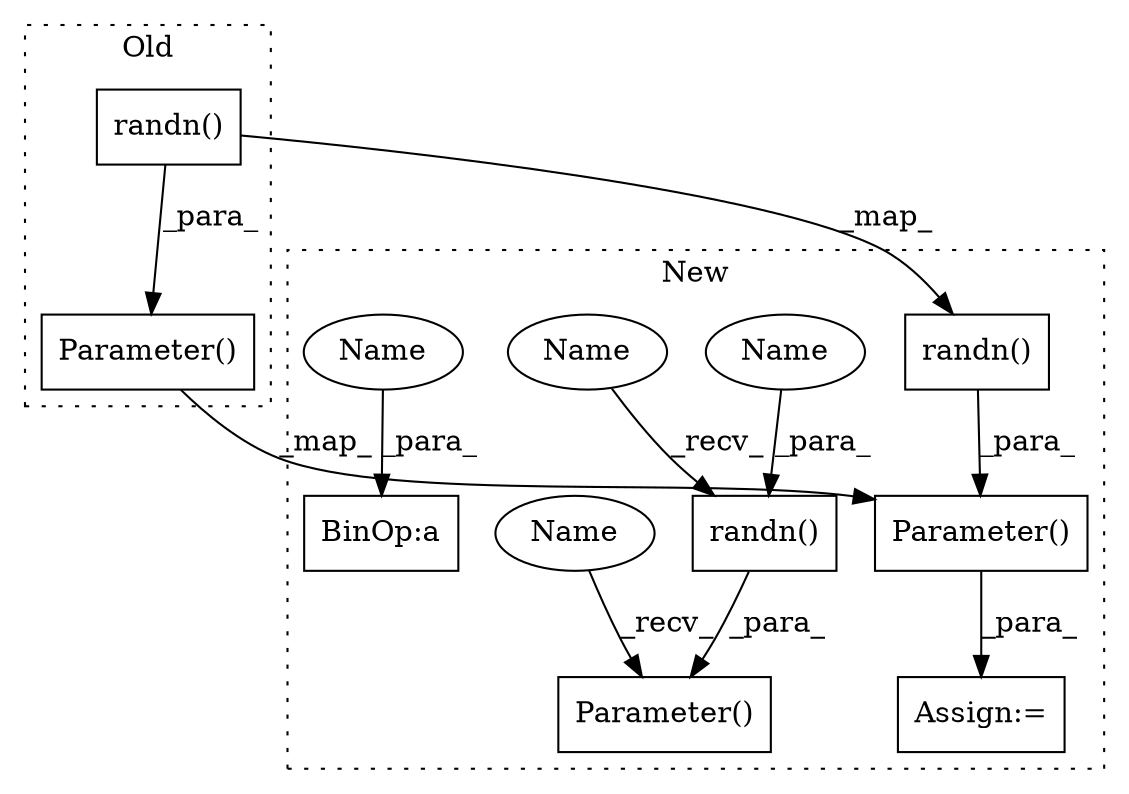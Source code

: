 digraph G {
subgraph cluster0 {
1 [label="randn()" a="75" s="11570,11605" l="12,1" shape="box"];
3 [label="Parameter()" a="75" s="11557,11606" l="13,1" shape="box"];
label = "Old";
style="dotted";
}
subgraph cluster1 {
2 [label="randn()" a="75" s="11959,11993" l="12,1" shape="box"];
4 [label="Parameter()" a="75" s="11946,11994" l="13,1" shape="box"];
5 [label="Assign:=" a="68" s="11943" l="3" shape="box"];
6 [label="randn()" a="75" s="12123,12162" l="12,1" shape="box"];
7 [label="Parameter()" a="75" s="12110,12163" l="13,1" shape="box"];
8 [label="BinOp:a" a="82" s="12064" l="3" shape="box"];
9 [label="Name" a="87" s="12138" l="5" shape="ellipse"];
10 [label="Name" a="87" s="12123" l="5" shape="ellipse"];
11 [label="Name" a="87" s="12110" l="2" shape="ellipse"];
12 [label="Name" a="87" s="12061" l="3" shape="ellipse"];
label = "New";
style="dotted";
}
1 -> 3 [label="_para_"];
1 -> 2 [label="_map_"];
2 -> 4 [label="_para_"];
3 -> 4 [label="_map_"];
4 -> 5 [label="_para_"];
6 -> 7 [label="_para_"];
9 -> 6 [label="_para_"];
10 -> 6 [label="_recv_"];
11 -> 7 [label="_recv_"];
12 -> 8 [label="_para_"];
}